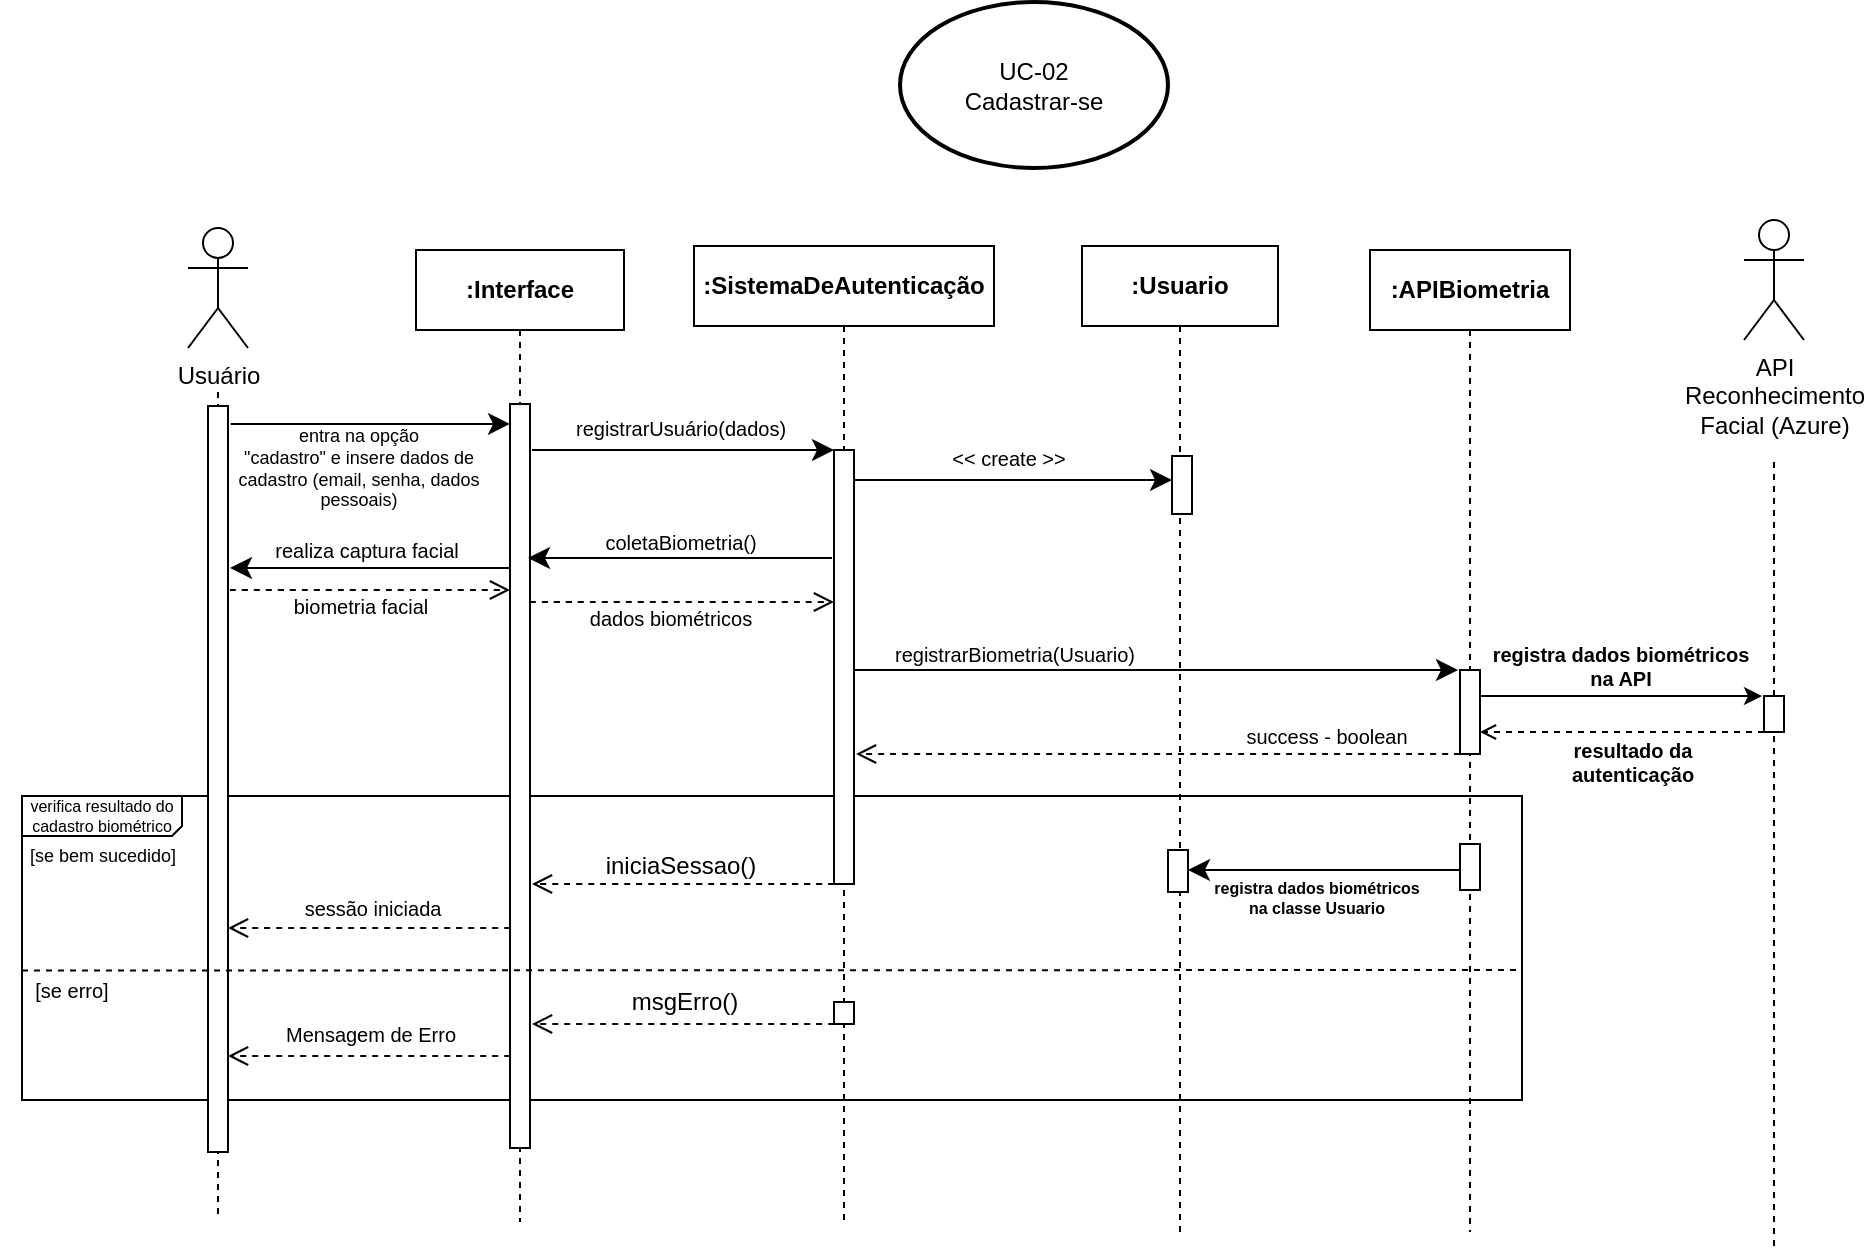 <mxfile version="24.7.17">
  <diagram name="Page-1" id="2YBvvXClWsGukQMizWep">
    <mxGraphModel dx="2537" dy="2089" grid="0" gridSize="10" guides="0" tooltips="1" connect="0" arrows="0" fold="1" page="1" pageScale="1" pageWidth="850" pageHeight="1100" math="0" shadow="0">
      <root>
        <mxCell id="0" />
        <mxCell id="1" parent="0" />
        <mxCell id="JimVBmSA3MHuhuQH19_O-1" value="" style="endArrow=none;dashed=1;html=1;rounded=0;" edge="1" parent="1">
          <mxGeometry width="50" height="50" relative="1" as="geometry">
            <mxPoint x="-672" y="414" as="sourcePoint" />
            <mxPoint x="-672" as="targetPoint" />
          </mxGeometry>
        </mxCell>
        <mxCell id="JimVBmSA3MHuhuQH19_O-2" value="&lt;b&gt;:Usuario&lt;/b&gt;" style="shape=umlLifeline;perimeter=lifelinePerimeter;whiteSpace=wrap;html=1;container=0;dropTarget=0;collapsible=0;recursiveResize=0;outlineConnect=0;portConstraint=eastwest;newEdgeStyle={&quot;edgeStyle&quot;:&quot;elbowEdgeStyle&quot;,&quot;elbow&quot;:&quot;vertical&quot;,&quot;curved&quot;:0,&quot;rounded&quot;:0};" vertex="1" parent="1">
          <mxGeometry x="-240" y="-70" width="98" height="495" as="geometry" />
        </mxCell>
        <mxCell id="JimVBmSA3MHuhuQH19_O-3" value="" style="rounded=0;whiteSpace=wrap;html=1;fillColor=none;" vertex="1" parent="JimVBmSA3MHuhuQH19_O-2">
          <mxGeometry x="-530" y="275" width="750" height="152" as="geometry" />
        </mxCell>
        <mxCell id="JimVBmSA3MHuhuQH19_O-4" value="" style="html=1;points=[];perimeter=orthogonalPerimeter;outlineConnect=0;targetShapes=umlLifeline;portConstraint=eastwest;newEdgeStyle={&quot;edgeStyle&quot;:&quot;elbowEdgeStyle&quot;,&quot;elbow&quot;:&quot;vertical&quot;,&quot;curved&quot;:0,&quot;rounded&quot;:0};" vertex="1" parent="JimVBmSA3MHuhuQH19_O-2">
          <mxGeometry x="45" y="105" width="10" height="29" as="geometry" />
        </mxCell>
        <mxCell id="JimVBmSA3MHuhuQH19_O-5" value="" style="html=1;points=[];perimeter=orthogonalPerimeter;outlineConnect=0;targetShapes=umlLifeline;portConstraint=eastwest;newEdgeStyle={&quot;edgeStyle&quot;:&quot;elbowEdgeStyle&quot;,&quot;elbow&quot;:&quot;vertical&quot;,&quot;curved&quot;:0,&quot;rounded&quot;:0};" vertex="1" parent="JimVBmSA3MHuhuQH19_O-2">
          <mxGeometry x="43" y="302" width="10" height="21" as="geometry" />
        </mxCell>
        <mxCell id="JimVBmSA3MHuhuQH19_O-14" value="" style="endArrow=open;html=1;rounded=0;fontSize=12;startSize=8;endSize=8;curved=1;dashed=1;endFill=0;" edge="1" parent="JimVBmSA3MHuhuQH19_O-2">
          <mxGeometry width="50" height="50" relative="1" as="geometry">
            <mxPoint x="-124" y="319" as="sourcePoint" />
            <mxPoint x="-275" y="319" as="targetPoint" />
          </mxGeometry>
        </mxCell>
        <mxCell id="JimVBmSA3MHuhuQH19_O-15" value="iniciaSessao()" style="edgeLabel;html=1;align=center;verticalAlign=middle;resizable=0;points=[];fontSize=12;" vertex="1" connectable="0" parent="JimVBmSA3MHuhuQH19_O-14">
          <mxGeometry x="0.13" y="-2" relative="1" as="geometry">
            <mxPoint x="8" y="-7" as="offset" />
          </mxGeometry>
        </mxCell>
        <mxCell id="JimVBmSA3MHuhuQH19_O-20" value="&lt;b&gt;:SistemaDeAutenticação&lt;/b&gt;" style="shape=umlLifeline;perimeter=lifelinePerimeter;whiteSpace=wrap;html=1;container=0;dropTarget=0;collapsible=0;recursiveResize=0;outlineConnect=0;portConstraint=eastwest;newEdgeStyle={&quot;edgeStyle&quot;:&quot;elbowEdgeStyle&quot;,&quot;elbow&quot;:&quot;vertical&quot;,&quot;curved&quot;:0,&quot;rounded&quot;:0};" vertex="1" parent="1">
          <mxGeometry x="-434" y="-70" width="150" height="487" as="geometry" />
        </mxCell>
        <mxCell id="JimVBmSA3MHuhuQH19_O-21" value="" style="html=1;points=[];perimeter=orthogonalPerimeter;outlineConnect=0;targetShapes=umlLifeline;portConstraint=eastwest;newEdgeStyle={&quot;edgeStyle&quot;:&quot;elbowEdgeStyle&quot;,&quot;elbow&quot;:&quot;vertical&quot;,&quot;curved&quot;:0,&quot;rounded&quot;:0};" vertex="1" parent="JimVBmSA3MHuhuQH19_O-20">
          <mxGeometry x="70" y="102" width="10" height="217" as="geometry" />
        </mxCell>
        <mxCell id="JimVBmSA3MHuhuQH19_O-22" value="" style="html=1;points=[];perimeter=orthogonalPerimeter;outlineConnect=0;targetShapes=umlLifeline;portConstraint=eastwest;newEdgeStyle={&quot;edgeStyle&quot;:&quot;elbowEdgeStyle&quot;,&quot;elbow&quot;:&quot;vertical&quot;,&quot;curved&quot;:0,&quot;rounded&quot;:0};" vertex="1" parent="JimVBmSA3MHuhuQH19_O-20">
          <mxGeometry x="70" y="378" width="10" height="11" as="geometry" />
        </mxCell>
        <mxCell id="JimVBmSA3MHuhuQH19_O-23" value="Usuário" style="shape=umlActor;verticalLabelPosition=bottom;verticalAlign=top;html=1;outlineConnect=0;" vertex="1" parent="1">
          <mxGeometry x="-687" y="-79" width="30" height="60" as="geometry" />
        </mxCell>
        <mxCell id="JimVBmSA3MHuhuQH19_O-24" value="" style="rounded=0;whiteSpace=wrap;html=1;" vertex="1" parent="1">
          <mxGeometry x="-677" y="10" width="10" height="373" as="geometry" />
        </mxCell>
        <mxCell id="JimVBmSA3MHuhuQH19_O-25" value="" style="endArrow=classic;html=1;rounded=0;fontFamily=Helvetica;fontSize=12;fontColor=default;autosize=1;resizable=0;startSize=8;endSize=8;curved=1;" edge="1" parent="1" target="JimVBmSA3MHuhuQH19_O-21">
          <mxGeometry width="50" height="50" relative="1" as="geometry">
            <mxPoint x="-515" y="32" as="sourcePoint" />
            <mxPoint x="-465" y="-18" as="targetPoint" />
          </mxGeometry>
        </mxCell>
        <mxCell id="JimVBmSA3MHuhuQH19_O-26" value="registrarUsuário(dados)" style="edgeLabel;html=1;align=center;verticalAlign=middle;resizable=0;points=[];fontSize=10;fontFamily=Helvetica;fontColor=default;autosize=1;fillColor=none;gradientColor=none;" vertex="1" connectable="0" parent="JimVBmSA3MHuhuQH19_O-25">
          <mxGeometry x="0.045" width="123" height="24" relative="1" as="geometry">
            <mxPoint x="-67" y="-23" as="offset" />
          </mxGeometry>
        </mxCell>
        <mxCell id="JimVBmSA3MHuhuQH19_O-27" value="" style="endArrow=classic;html=1;rounded=0;fontFamily=Helvetica;fontSize=12;fontColor=default;autosize=1;resizable=0;startSize=8;endSize=8;curved=1;" edge="1" parent="1" target="JimVBmSA3MHuhuQH19_O-4">
          <mxGeometry width="50" height="50" relative="1" as="geometry">
            <mxPoint x="-354" y="47" as="sourcePoint" />
            <mxPoint x="-336" y="-15" as="targetPoint" />
          </mxGeometry>
        </mxCell>
        <mxCell id="JimVBmSA3MHuhuQH19_O-28" value="&amp;lt;&amp;lt; create &amp;gt;&amp;gt;" style="edgeLabel;html=1;align=center;verticalAlign=middle;resizable=0;points=[];fontSize=10;fontFamily=Helvetica;fontColor=default;autosize=1;fillColor=none;gradientColor=none;" vertex="1" connectable="0" parent="JimVBmSA3MHuhuQH19_O-27">
          <mxGeometry x="-0.032" y="1" width="75" height="24" relative="1" as="geometry">
            <mxPoint x="-38" y="-22" as="offset" />
          </mxGeometry>
        </mxCell>
        <mxCell id="JimVBmSA3MHuhuQH19_O-33" value="&lt;b&gt;:APIBiometria&lt;/b&gt;" style="shape=umlLifeline;perimeter=lifelinePerimeter;whiteSpace=wrap;html=1;container=0;dropTarget=0;collapsible=0;recursiveResize=0;outlineConnect=0;portConstraint=eastwest;newEdgeStyle={&quot;edgeStyle&quot;:&quot;elbowEdgeStyle&quot;,&quot;elbow&quot;:&quot;vertical&quot;,&quot;curved&quot;:0,&quot;rounded&quot;:0};" vertex="1" parent="1">
          <mxGeometry x="-96" y="-68" width="100" height="491" as="geometry" />
        </mxCell>
        <mxCell id="JimVBmSA3MHuhuQH19_O-34" value="" style="html=1;points=[];perimeter=orthogonalPerimeter;outlineConnect=0;targetShapes=umlLifeline;portConstraint=eastwest;newEdgeStyle={&quot;edgeStyle&quot;:&quot;elbowEdgeStyle&quot;,&quot;elbow&quot;:&quot;vertical&quot;,&quot;curved&quot;:0,&quot;rounded&quot;:0};" vertex="1" parent="JimVBmSA3MHuhuQH19_O-33">
          <mxGeometry x="45" y="210" width="10" height="42" as="geometry" />
        </mxCell>
        <mxCell id="JimVBmSA3MHuhuQH19_O-73" value="" style="html=1;points=[];perimeter=orthogonalPerimeter;outlineConnect=0;targetShapes=umlLifeline;portConstraint=eastwest;newEdgeStyle={&quot;edgeStyle&quot;:&quot;elbowEdgeStyle&quot;,&quot;elbow&quot;:&quot;vertical&quot;,&quot;curved&quot;:0,&quot;rounded&quot;:0};" vertex="1" parent="JimVBmSA3MHuhuQH19_O-33">
          <mxGeometry x="45" y="297" width="10" height="23" as="geometry" />
        </mxCell>
        <mxCell id="JimVBmSA3MHuhuQH19_O-35" value="" style="endArrow=classic;html=1;rounded=0;fontFamily=Helvetica;fontSize=12;fontColor=default;autosize=1;resizable=0;startSize=8;endSize=8;curved=1;" edge="1" parent="1">
          <mxGeometry width="50" height="50" relative="1" as="geometry">
            <mxPoint x="-354" y="142" as="sourcePoint" />
            <mxPoint x="-52" y="142" as="targetPoint" />
          </mxGeometry>
        </mxCell>
        <mxCell id="JimVBmSA3MHuhuQH19_O-36" value="registrarBiometria(Usuario)" style="edgeLabel;html=1;align=center;verticalAlign=middle;resizable=0;points=[];fontSize=10;fontFamily=Helvetica;fontColor=default;autosize=1;fillColor=none;gradientColor=none;" vertex="1" connectable="0" parent="JimVBmSA3MHuhuQH19_O-35">
          <mxGeometry x="-0.582" y="-1" width="138" height="24" relative="1" as="geometry">
            <mxPoint x="-52" y="-21" as="offset" />
          </mxGeometry>
        </mxCell>
        <mxCell id="JimVBmSA3MHuhuQH19_O-37" value="" style="endArrow=open;html=1;rounded=0;fontFamily=Helvetica;fontSize=12;fontColor=default;autosize=1;resizable=0;startSize=8;endSize=8;curved=1;dashed=1;endFill=0;" edge="1" parent="1">
          <mxGeometry width="50" height="50" relative="1" as="geometry">
            <mxPoint x="-51" y="184" as="sourcePoint" />
            <mxPoint x="-353" y="184" as="targetPoint" />
          </mxGeometry>
        </mxCell>
        <mxCell id="JimVBmSA3MHuhuQH19_O-38" value="success - boolean" style="edgeLabel;html=1;align=center;verticalAlign=middle;resizable=0;points=[];fontSize=10;fontFamily=Helvetica;fontColor=default;autosize=1;fillColor=none;gradientColor=none;" vertex="1" connectable="0" parent="1">
          <mxGeometry x="-167.997" y="163" width="99" height="24" as="geometry" />
        </mxCell>
        <mxCell id="JimVBmSA3MHuhuQH19_O-39" value="" style="endArrow=none;dashed=1;html=1;rounded=0;" edge="1" parent="1" source="JimVBmSA3MHuhuQH19_O-46">
          <mxGeometry width="50" height="50" relative="1" as="geometry">
            <mxPoint x="106" y="273" as="sourcePoint" />
            <mxPoint x="106" y="37" as="targetPoint" />
          </mxGeometry>
        </mxCell>
        <mxCell id="JimVBmSA3MHuhuQH19_O-40" value="API&lt;div&gt;Reconhecimento&lt;/div&gt;&lt;div&gt;Facial (Azure)&lt;/div&gt;" style="shape=umlActor;verticalLabelPosition=bottom;verticalAlign=top;html=1;outlineConnect=0;" vertex="1" parent="1">
          <mxGeometry x="91" y="-83" width="30" height="60" as="geometry" />
        </mxCell>
        <mxCell id="JimVBmSA3MHuhuQH19_O-41" value="" style="endArrow=classic;html=1;rounded=0;" edge="1" parent="1">
          <mxGeometry width="50" height="50" relative="1" as="geometry">
            <mxPoint x="-41" y="155" as="sourcePoint" />
            <mxPoint x="100" y="155" as="targetPoint" />
          </mxGeometry>
        </mxCell>
        <mxCell id="JimVBmSA3MHuhuQH19_O-42" value="" style="endArrow=open;html=1;rounded=0;exitX=0;exitY=1;exitDx=0;exitDy=0;dashed=1;endFill=0;" edge="1" parent="1">
          <mxGeometry width="50" height="50" relative="1" as="geometry">
            <mxPoint x="101" y="173" as="sourcePoint" />
            <mxPoint x="-41" y="173" as="targetPoint" />
          </mxGeometry>
        </mxCell>
        <mxCell id="JimVBmSA3MHuhuQH19_O-43" value="registra dados biométricos&lt;div&gt;na API&lt;/div&gt;" style="text;html=1;align=center;verticalAlign=middle;resizable=0;points=[];autosize=1;strokeColor=none;fillColor=none;fontSize=10;fontStyle=1" vertex="1" parent="1">
          <mxGeometry x="-39" y="122" width="135" height="36" as="geometry" />
        </mxCell>
        <mxCell id="JimVBmSA3MHuhuQH19_O-44" value="resultado da&lt;div style=&quot;font-size: 10px;&quot;&gt;autenticação&lt;/div&gt;" style="text;html=1;align=center;verticalAlign=middle;resizable=0;points=[];autosize=1;strokeColor=none;fillColor=none;fontSize=10;fontStyle=1" vertex="1" parent="1">
          <mxGeometry x="-5" y="168" width="80" height="40" as="geometry" />
        </mxCell>
        <mxCell id="JimVBmSA3MHuhuQH19_O-45" value="" style="endArrow=none;dashed=1;html=1;rounded=0;" edge="1" parent="1" target="JimVBmSA3MHuhuQH19_O-46">
          <mxGeometry width="50" height="50" relative="1" as="geometry">
            <mxPoint x="106" y="430" as="sourcePoint" />
            <mxPoint x="106" y="36" as="targetPoint" />
          </mxGeometry>
        </mxCell>
        <mxCell id="JimVBmSA3MHuhuQH19_O-46" value="" style="rounded=0;whiteSpace=wrap;html=1;" vertex="1" parent="1">
          <mxGeometry x="101" y="155" width="10" height="18" as="geometry" />
        </mxCell>
        <mxCell id="JimVBmSA3MHuhuQH19_O-47" value="[se bem sucedido]" style="text;html=1;align=center;verticalAlign=middle;whiteSpace=wrap;rounded=0;fontSize=9;" vertex="1" parent="1">
          <mxGeometry x="-774" y="220" width="89" height="30" as="geometry" />
        </mxCell>
        <mxCell id="JimVBmSA3MHuhuQH19_O-48" value="UC-02&lt;div&gt;Cadastrar-se&lt;/div&gt;" style="strokeWidth=2;html=1;shape=mxgraph.flowchart.start_1;whiteSpace=wrap;" vertex="1" parent="1">
          <mxGeometry x="-331" y="-192" width="134" height="83" as="geometry" />
        </mxCell>
        <mxCell id="JimVBmSA3MHuhuQH19_O-49" value="&lt;b&gt;:Interface&lt;/b&gt;" style="shape=umlLifeline;perimeter=lifelinePerimeter;whiteSpace=wrap;html=1;container=0;dropTarget=0;collapsible=0;recursiveResize=0;outlineConnect=0;portConstraint=eastwest;newEdgeStyle={&quot;edgeStyle&quot;:&quot;elbowEdgeStyle&quot;,&quot;elbow&quot;:&quot;vertical&quot;,&quot;curved&quot;:0,&quot;rounded&quot;:0};" vertex="1" parent="1">
          <mxGeometry x="-573" y="-68" width="104" height="486" as="geometry" />
        </mxCell>
        <mxCell id="JimVBmSA3MHuhuQH19_O-50" value="" style="html=1;points=[];perimeter=orthogonalPerimeter;outlineConnect=0;targetShapes=umlLifeline;portConstraint=eastwest;newEdgeStyle={&quot;edgeStyle&quot;:&quot;elbowEdgeStyle&quot;,&quot;elbow&quot;:&quot;vertical&quot;,&quot;curved&quot;:0,&quot;rounded&quot;:0};" vertex="1" parent="JimVBmSA3MHuhuQH19_O-49">
          <mxGeometry x="47" y="77" width="10" height="372" as="geometry" />
        </mxCell>
        <mxCell id="JimVBmSA3MHuhuQH19_O-51" value="" style="endArrow=classic;html=1;rounded=0;fontSize=12;startSize=8;endSize=8;curved=1;exitX=1.14;exitY=0.024;exitDx=0;exitDy=0;exitPerimeter=0;" edge="1" parent="1" source="JimVBmSA3MHuhuQH19_O-24" target="JimVBmSA3MHuhuQH19_O-50">
          <mxGeometry width="50" height="50" relative="1" as="geometry">
            <mxPoint x="-526" y="89" as="sourcePoint" />
            <mxPoint x="-476" y="39" as="targetPoint" />
          </mxGeometry>
        </mxCell>
        <mxCell id="JimVBmSA3MHuhuQH19_O-52" value="&lt;span style=&quot;font-size: 9px;&quot;&gt;entra na opção&lt;/span&gt;&lt;div style=&quot;font-size: 9px;&quot;&gt;&lt;span style=&quot;font-size: 9px;&quot;&gt;&quot;cadastro&quot; e insere dados de&lt;/span&gt;&lt;/div&gt;&lt;div style=&quot;font-size: 9px;&quot;&gt;&lt;span style=&quot;font-size: 9px;&quot;&gt;cadastro (email, senha, dados&lt;/span&gt;&lt;/div&gt;&lt;div style=&quot;font-size: 9px;&quot;&gt;&lt;span style=&quot;font-size: 9px;&quot;&gt;pessoais)&lt;/span&gt;&lt;/div&gt;" style="edgeLabel;html=1;align=center;verticalAlign=middle;resizable=0;points=[];fontSize=9;" vertex="1" connectable="0" parent="JimVBmSA3MHuhuQH19_O-51">
          <mxGeometry x="-0.163" y="1" relative="1" as="geometry">
            <mxPoint x="5" y="23" as="offset" />
          </mxGeometry>
        </mxCell>
        <mxCell id="JimVBmSA3MHuhuQH19_O-53" value="" style="endArrow=classic;html=1;rounded=0;fontSize=12;startSize=8;endSize=8;curved=1;" edge="1" parent="1">
          <mxGeometry width="50" height="50" relative="1" as="geometry">
            <mxPoint x="-365" y="86.0" as="sourcePoint" />
            <mxPoint x="-517" y="86" as="targetPoint" />
          </mxGeometry>
        </mxCell>
        <mxCell id="JimVBmSA3MHuhuQH19_O-54" value="coletaBiometria()" style="edgeLabel;html=1;align=center;verticalAlign=middle;resizable=0;points=[];fontSize=10;" vertex="1" connectable="0" parent="JimVBmSA3MHuhuQH19_O-53">
          <mxGeometry x="0.127" y="-2" relative="1" as="geometry">
            <mxPoint x="9" y="-6" as="offset" />
          </mxGeometry>
        </mxCell>
        <mxCell id="JimVBmSA3MHuhuQH19_O-55" value="" style="endArrow=classic;html=1;rounded=0;fontSize=12;startSize=8;endSize=8;curved=1;" edge="1" parent="1">
          <mxGeometry width="50" height="50" relative="1" as="geometry">
            <mxPoint x="-526" y="91" as="sourcePoint" />
            <mxPoint x="-666" y="91" as="targetPoint" />
          </mxGeometry>
        </mxCell>
        <mxCell id="JimVBmSA3MHuhuQH19_O-56" value="&lt;span style=&quot;font-size: 10px;&quot;&gt;realiza captura facial&lt;/span&gt;" style="edgeLabel;html=1;align=center;verticalAlign=middle;resizable=0;points=[];fontSize=12;" vertex="1" connectable="0" parent="JimVBmSA3MHuhuQH19_O-55">
          <mxGeometry x="0.034" y="1" relative="1" as="geometry">
            <mxPoint y="-10" as="offset" />
          </mxGeometry>
        </mxCell>
        <mxCell id="JimVBmSA3MHuhuQH19_O-57" value="" style="endArrow=open;html=1;rounded=0;fontSize=12;startSize=8;endSize=8;curved=1;endFill=0;dashed=1;" edge="1" parent="1">
          <mxGeometry width="50" height="50" relative="1" as="geometry">
            <mxPoint x="-666" y="102" as="sourcePoint" />
            <mxPoint x="-526" y="102" as="targetPoint" />
          </mxGeometry>
        </mxCell>
        <mxCell id="JimVBmSA3MHuhuQH19_O-58" value="&lt;font style=&quot;font-size: 10px;&quot;&gt;biometria facial&lt;/font&gt;" style="edgeLabel;html=1;align=center;verticalAlign=middle;resizable=0;points=[];fontSize=12;" vertex="1" connectable="0" parent="JimVBmSA3MHuhuQH19_O-57">
          <mxGeometry x="-0.131" y="-1" relative="1" as="geometry">
            <mxPoint x="4" y="7" as="offset" />
          </mxGeometry>
        </mxCell>
        <mxCell id="JimVBmSA3MHuhuQH19_O-59" value="" style="endArrow=open;html=1;rounded=0;fontSize=12;startSize=8;endSize=8;curved=1;endFill=0;dashed=1;" edge="1" parent="1">
          <mxGeometry width="50" height="50" relative="1" as="geometry">
            <mxPoint x="-516" y="108" as="sourcePoint" />
            <mxPoint x="-364" y="108" as="targetPoint" />
          </mxGeometry>
        </mxCell>
        <mxCell id="JimVBmSA3MHuhuQH19_O-60" value="&lt;font style=&quot;font-size: 10px;&quot;&gt;dados biométricos&lt;/font&gt;" style="edgeLabel;html=1;align=center;verticalAlign=middle;resizable=0;points=[];fontSize=12;" vertex="1" connectable="0" parent="JimVBmSA3MHuhuQH19_O-59">
          <mxGeometry x="-0.131" y="-1" relative="1" as="geometry">
            <mxPoint x="4" y="7" as="offset" />
          </mxGeometry>
        </mxCell>
        <mxCell id="JimVBmSA3MHuhuQH19_O-63" value="" style="endArrow=open;html=1;rounded=0;fontSize=12;startSize=8;endSize=8;curved=1;dashed=1;endFill=0;" edge="1" parent="1">
          <mxGeometry width="50" height="50" relative="1" as="geometry">
            <mxPoint x="-526" y="271" as="sourcePoint" />
            <mxPoint x="-667" y="271" as="targetPoint" />
          </mxGeometry>
        </mxCell>
        <mxCell id="JimVBmSA3MHuhuQH19_O-64" value="&lt;font style=&quot;font-size: 10px;&quot;&gt;sessão iniciada&lt;/font&gt;" style="edgeLabel;html=1;align=center;verticalAlign=middle;resizable=0;points=[];fontSize=12;" vertex="1" connectable="0" parent="JimVBmSA3MHuhuQH19_O-63">
          <mxGeometry x="0.13" y="-2" relative="1" as="geometry">
            <mxPoint x="10" y="-8" as="offset" />
          </mxGeometry>
        </mxCell>
        <mxCell id="JimVBmSA3MHuhuQH19_O-65" value="" style="endArrow=open;html=1;rounded=0;fontSize=12;startSize=8;endSize=8;curved=1;dashed=1;endFill=0;" edge="1" parent="1">
          <mxGeometry width="50" height="50" relative="1" as="geometry">
            <mxPoint x="-526" y="335" as="sourcePoint" />
            <mxPoint x="-667" y="335" as="targetPoint" />
          </mxGeometry>
        </mxCell>
        <mxCell id="JimVBmSA3MHuhuQH19_O-66" value="&lt;font style=&quot;font-size: 10px;&quot;&gt;Mensagem de Erro&lt;/font&gt;" style="edgeLabel;html=1;align=center;verticalAlign=middle;resizable=0;points=[];fontSize=12;" vertex="1" connectable="0" parent="JimVBmSA3MHuhuQH19_O-65">
          <mxGeometry x="0.13" y="-2" relative="1" as="geometry">
            <mxPoint x="9" y="-9" as="offset" />
          </mxGeometry>
        </mxCell>
        <mxCell id="JimVBmSA3MHuhuQH19_O-67" value="[se erro]" style="text;html=1;align=center;verticalAlign=middle;whiteSpace=wrap;rounded=0;fontSize=10;" vertex="1" parent="1">
          <mxGeometry x="-781" y="287" width="72" height="30" as="geometry" />
        </mxCell>
        <mxCell id="JimVBmSA3MHuhuQH19_O-16" value="verifica resultado do cadastro biométrico" style="verticalLabelPosition=middle;verticalAlign=middle;html=1;shape=card;whiteSpace=wrap;size=5;arcSize=12;labelPosition=center;align=center;flipH=1;flipV=1;fontSize=8;" vertex="1" parent="1">
          <mxGeometry x="-770" y="205" width="80" height="20" as="geometry" />
        </mxCell>
        <mxCell id="JimVBmSA3MHuhuQH19_O-74" value="" style="endArrow=classic;html=1;rounded=0;fontSize=12;startSize=8;endSize=8;curved=1;" edge="1" parent="1" target="JimVBmSA3MHuhuQH19_O-5">
          <mxGeometry width="50" height="50" relative="1" as="geometry">
            <mxPoint x="-51" y="242" as="sourcePoint" />
            <mxPoint x="-1" y="192" as="targetPoint" />
          </mxGeometry>
        </mxCell>
        <mxCell id="JimVBmSA3MHuhuQH19_O-75" value="registra dados biométricos&lt;div style=&quot;font-size: 8px;&quot;&gt;na classe Usuario&lt;/div&gt;" style="edgeLabel;html=1;align=center;verticalAlign=middle;resizable=0;points=[];fontSize=8;fontStyle=1" vertex="1" connectable="0" parent="JimVBmSA3MHuhuQH19_O-74">
          <mxGeometry x="0.013" relative="1" as="geometry">
            <mxPoint x="-3" y="14" as="offset" />
          </mxGeometry>
        </mxCell>
        <mxCell id="JimVBmSA3MHuhuQH19_O-19" value="" style="endArrow=none;dashed=1;html=1;rounded=0;entryX=0.999;entryY=0.703;entryDx=0;entryDy=0;entryPerimeter=0;exitX=0;exitY=0.704;exitDx=0;exitDy=0;exitPerimeter=0;" edge="1" parent="1">
          <mxGeometry width="50" height="50" relative="1" as="geometry">
            <mxPoint x="-770" y="292.25" as="sourcePoint" />
            <mxPoint x="-20.75" y="291.995" as="targetPoint" />
          </mxGeometry>
        </mxCell>
        <mxCell id="JimVBmSA3MHuhuQH19_O-6" value="" style="endArrow=open;html=1;rounded=0;fontSize=12;startSize=8;endSize=8;curved=1;dashed=1;endFill=0;" edge="1" parent="1">
          <mxGeometry width="50" height="50" relative="1" as="geometry">
            <mxPoint x="-364" y="319" as="sourcePoint" />
            <mxPoint x="-515" y="319" as="targetPoint" />
          </mxGeometry>
        </mxCell>
        <mxCell id="JimVBmSA3MHuhuQH19_O-7" value="msgErro()" style="edgeLabel;html=1;align=center;verticalAlign=middle;resizable=0;points=[];fontSize=12;" vertex="1" connectable="0" parent="JimVBmSA3MHuhuQH19_O-6">
          <mxGeometry x="0.13" y="-2" relative="1" as="geometry">
            <mxPoint x="10" y="-9" as="offset" />
          </mxGeometry>
        </mxCell>
      </root>
    </mxGraphModel>
  </diagram>
</mxfile>
